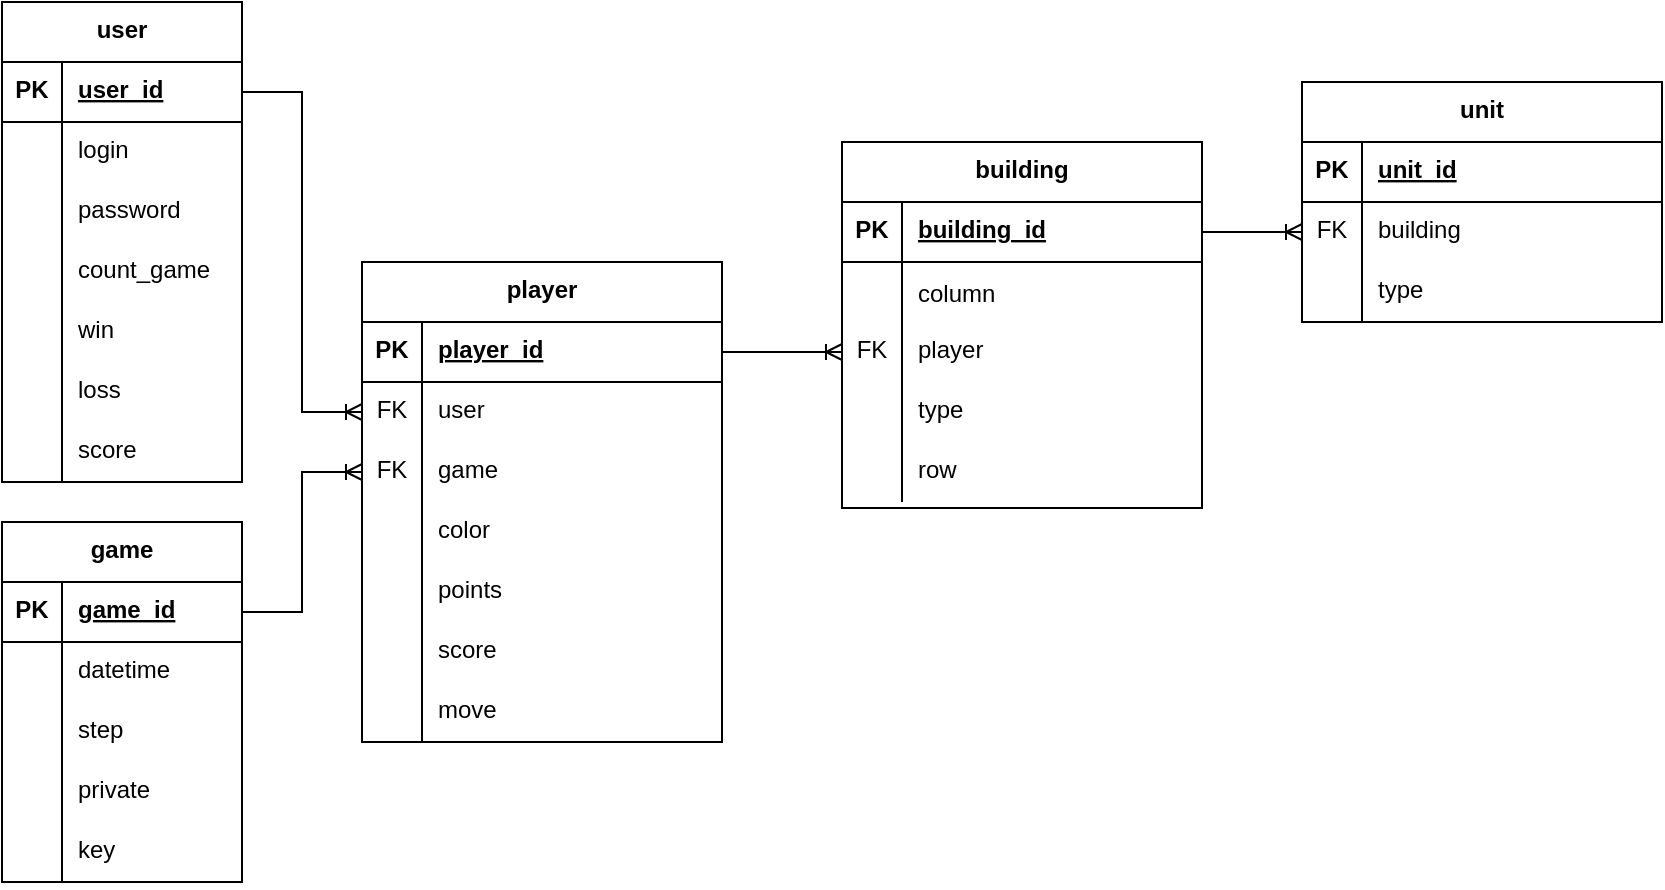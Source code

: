 <mxfile version="17.4.6" type="device"><diagram id="eS6NgSFx-jEWJWbhfvBl" name="Page-1"><mxGraphModel dx="2249" dy="1921" grid="1" gridSize="10" guides="1" tooltips="1" connect="1" arrows="1" fold="1" page="1" pageScale="1" pageWidth="827" pageHeight="1169" math="0" shadow="0"><root><mxCell id="0"/><mxCell id="1" parent="0"/><mxCell id="n8HT7WNMOY8VHERMJ5Rt-1" value="user" style="shape=table;startSize=30;container=1;collapsible=1;childLayout=tableLayout;fixedRows=1;rowLines=0;fontStyle=1;align=center;resizeLast=1;verticalAlign=top;" parent="1" vertex="1"><mxGeometry x="-350" y="-1140" width="120" height="240" as="geometry"/></mxCell><mxCell id="n8HT7WNMOY8VHERMJ5Rt-2" value="" style="shape=tableRow;horizontal=0;startSize=0;swimlaneHead=0;swimlaneBody=0;fillColor=none;collapsible=0;dropTarget=0;points=[[0,0.5],[1,0.5]];portConstraint=eastwest;top=0;left=0;right=0;bottom=1;verticalAlign=top;" parent="n8HT7WNMOY8VHERMJ5Rt-1" vertex="1"><mxGeometry y="30" width="120" height="30" as="geometry"/></mxCell><mxCell id="n8HT7WNMOY8VHERMJ5Rt-3" value="PK" style="shape=partialRectangle;connectable=0;fillColor=none;top=0;left=0;bottom=0;right=0;fontStyle=1;overflow=hidden;verticalAlign=top;" parent="n8HT7WNMOY8VHERMJ5Rt-2" vertex="1"><mxGeometry width="30" height="30" as="geometry"><mxRectangle width="30" height="30" as="alternateBounds"/></mxGeometry></mxCell><mxCell id="n8HT7WNMOY8VHERMJ5Rt-4" value="user_id" style="shape=partialRectangle;connectable=0;fillColor=none;top=0;left=0;bottom=0;right=0;align=left;spacingLeft=6;fontStyle=5;overflow=hidden;verticalAlign=top;" parent="n8HT7WNMOY8VHERMJ5Rt-2" vertex="1"><mxGeometry x="30" width="90" height="30" as="geometry"><mxRectangle width="90" height="30" as="alternateBounds"/></mxGeometry></mxCell><mxCell id="n8HT7WNMOY8VHERMJ5Rt-5" value="" style="shape=tableRow;horizontal=0;startSize=0;swimlaneHead=0;swimlaneBody=0;fillColor=none;collapsible=0;dropTarget=0;points=[[0,0.5],[1,0.5]];portConstraint=eastwest;top=0;left=0;right=0;bottom=0;verticalAlign=top;" parent="n8HT7WNMOY8VHERMJ5Rt-1" vertex="1"><mxGeometry y="60" width="120" height="30" as="geometry"/></mxCell><mxCell id="n8HT7WNMOY8VHERMJ5Rt-6" value="" style="shape=partialRectangle;connectable=0;fillColor=none;top=0;left=0;bottom=0;right=0;editable=1;overflow=hidden;verticalAlign=top;" parent="n8HT7WNMOY8VHERMJ5Rt-5" vertex="1"><mxGeometry width="30" height="30" as="geometry"><mxRectangle width="30" height="30" as="alternateBounds"/></mxGeometry></mxCell><mxCell id="n8HT7WNMOY8VHERMJ5Rt-7" value="login" style="shape=partialRectangle;connectable=0;fillColor=none;top=0;left=0;bottom=0;right=0;align=left;spacingLeft=6;overflow=hidden;verticalAlign=top;" parent="n8HT7WNMOY8VHERMJ5Rt-5" vertex="1"><mxGeometry x="30" width="90" height="30" as="geometry"><mxRectangle width="90" height="30" as="alternateBounds"/></mxGeometry></mxCell><mxCell id="n8HT7WNMOY8VHERMJ5Rt-33" value="" style="shape=tableRow;horizontal=0;startSize=0;swimlaneHead=0;swimlaneBody=0;fillColor=none;collapsible=0;dropTarget=0;points=[[0,0.5],[1,0.5]];portConstraint=eastwest;top=0;left=0;right=0;bottom=0;verticalAlign=top;" parent="n8HT7WNMOY8VHERMJ5Rt-1" vertex="1"><mxGeometry y="90" width="120" height="30" as="geometry"/></mxCell><mxCell id="n8HT7WNMOY8VHERMJ5Rt-34" value="" style="shape=partialRectangle;connectable=0;fillColor=none;top=0;left=0;bottom=0;right=0;editable=1;overflow=hidden;verticalAlign=top;" parent="n8HT7WNMOY8VHERMJ5Rt-33" vertex="1"><mxGeometry width="30" height="30" as="geometry"><mxRectangle width="30" height="30" as="alternateBounds"/></mxGeometry></mxCell><mxCell id="n8HT7WNMOY8VHERMJ5Rt-35" value="password" style="shape=partialRectangle;connectable=0;fillColor=none;top=0;left=0;bottom=0;right=0;align=left;spacingLeft=6;overflow=hidden;verticalAlign=top;" parent="n8HT7WNMOY8VHERMJ5Rt-33" vertex="1"><mxGeometry x="30" width="90" height="30" as="geometry"><mxRectangle width="90" height="30" as="alternateBounds"/></mxGeometry></mxCell><mxCell id="n8HT7WNMOY8VHERMJ5Rt-8" value="" style="shape=tableRow;horizontal=0;startSize=0;swimlaneHead=0;swimlaneBody=0;fillColor=none;collapsible=0;dropTarget=0;points=[[0,0.5],[1,0.5]];portConstraint=eastwest;top=0;left=0;right=0;bottom=0;verticalAlign=top;" parent="n8HT7WNMOY8VHERMJ5Rt-1" vertex="1"><mxGeometry y="120" width="120" height="30" as="geometry"/></mxCell><mxCell id="n8HT7WNMOY8VHERMJ5Rt-9" value="" style="shape=partialRectangle;connectable=0;fillColor=none;top=0;left=0;bottom=0;right=0;editable=1;overflow=hidden;verticalAlign=top;" parent="n8HT7WNMOY8VHERMJ5Rt-8" vertex="1"><mxGeometry width="30" height="30" as="geometry"><mxRectangle width="30" height="30" as="alternateBounds"/></mxGeometry></mxCell><mxCell id="n8HT7WNMOY8VHERMJ5Rt-10" value="count_game" style="shape=partialRectangle;connectable=0;fillColor=none;top=0;left=0;bottom=0;right=0;align=left;spacingLeft=6;overflow=hidden;verticalAlign=top;" parent="n8HT7WNMOY8VHERMJ5Rt-8" vertex="1"><mxGeometry x="30" width="90" height="30" as="geometry"><mxRectangle width="90" height="30" as="alternateBounds"/></mxGeometry></mxCell><mxCell id="n8HT7WNMOY8VHERMJ5Rt-11" value="" style="shape=tableRow;horizontal=0;startSize=0;swimlaneHead=0;swimlaneBody=0;fillColor=none;collapsible=0;dropTarget=0;points=[[0,0.5],[1,0.5]];portConstraint=eastwest;top=0;left=0;right=0;bottom=0;verticalAlign=top;" parent="n8HT7WNMOY8VHERMJ5Rt-1" vertex="1"><mxGeometry y="150" width="120" height="30" as="geometry"/></mxCell><mxCell id="n8HT7WNMOY8VHERMJ5Rt-12" value="" style="shape=partialRectangle;connectable=0;fillColor=none;top=0;left=0;bottom=0;right=0;editable=1;overflow=hidden;verticalAlign=top;" parent="n8HT7WNMOY8VHERMJ5Rt-11" vertex="1"><mxGeometry width="30" height="30" as="geometry"><mxRectangle width="30" height="30" as="alternateBounds"/></mxGeometry></mxCell><mxCell id="n8HT7WNMOY8VHERMJ5Rt-13" value="win" style="shape=partialRectangle;connectable=0;fillColor=none;top=0;left=0;bottom=0;right=0;align=left;spacingLeft=6;overflow=hidden;verticalAlign=top;" parent="n8HT7WNMOY8VHERMJ5Rt-11" vertex="1"><mxGeometry x="30" width="90" height="30" as="geometry"><mxRectangle width="90" height="30" as="alternateBounds"/></mxGeometry></mxCell><mxCell id="1nsWhUNd7yJ06APdbcT0-62" value="" style="shape=tableRow;horizontal=0;startSize=0;swimlaneHead=0;swimlaneBody=0;fillColor=none;collapsible=0;dropTarget=0;points=[[0,0.5],[1,0.5]];portConstraint=eastwest;top=0;left=0;right=0;bottom=0;verticalAlign=top;" parent="n8HT7WNMOY8VHERMJ5Rt-1" vertex="1"><mxGeometry y="180" width="120" height="30" as="geometry"/></mxCell><mxCell id="1nsWhUNd7yJ06APdbcT0-63" value="" style="shape=partialRectangle;connectable=0;fillColor=none;top=0;left=0;bottom=0;right=0;editable=1;overflow=hidden;verticalAlign=top;" parent="1nsWhUNd7yJ06APdbcT0-62" vertex="1"><mxGeometry width="30" height="30" as="geometry"><mxRectangle width="30" height="30" as="alternateBounds"/></mxGeometry></mxCell><mxCell id="1nsWhUNd7yJ06APdbcT0-64" value="loss" style="shape=partialRectangle;connectable=0;fillColor=none;top=0;left=0;bottom=0;right=0;align=left;spacingLeft=6;overflow=hidden;verticalAlign=top;" parent="1nsWhUNd7yJ06APdbcT0-62" vertex="1"><mxGeometry x="30" width="90" height="30" as="geometry"><mxRectangle width="90" height="30" as="alternateBounds"/></mxGeometry></mxCell><mxCell id="1nsWhUNd7yJ06APdbcT0-65" value="" style="shape=tableRow;horizontal=0;startSize=0;swimlaneHead=0;swimlaneBody=0;fillColor=none;collapsible=0;dropTarget=0;points=[[0,0.5],[1,0.5]];portConstraint=eastwest;top=0;left=0;right=0;bottom=0;verticalAlign=top;" parent="n8HT7WNMOY8VHERMJ5Rt-1" vertex="1"><mxGeometry y="210" width="120" height="30" as="geometry"/></mxCell><mxCell id="1nsWhUNd7yJ06APdbcT0-66" value="" style="shape=partialRectangle;connectable=0;fillColor=none;top=0;left=0;bottom=0;right=0;editable=1;overflow=hidden;verticalAlign=top;" parent="1nsWhUNd7yJ06APdbcT0-65" vertex="1"><mxGeometry width="30" height="30" as="geometry"><mxRectangle width="30" height="30" as="alternateBounds"/></mxGeometry></mxCell><mxCell id="1nsWhUNd7yJ06APdbcT0-67" value="score" style="shape=partialRectangle;connectable=0;fillColor=none;top=0;left=0;bottom=0;right=0;align=left;spacingLeft=6;overflow=hidden;verticalAlign=top;" parent="1nsWhUNd7yJ06APdbcT0-65" vertex="1"><mxGeometry x="30" width="90" height="30" as="geometry"><mxRectangle width="90" height="30" as="alternateBounds"/></mxGeometry></mxCell><mxCell id="n8HT7WNMOY8VHERMJ5Rt-36" value="game" style="shape=table;startSize=30;container=1;collapsible=1;childLayout=tableLayout;fixedRows=1;rowLines=0;fontStyle=1;align=center;resizeLast=1;verticalAlign=top;" parent="1" vertex="1"><mxGeometry x="-350" y="-880" width="120" height="180" as="geometry"><mxRectangle x="-310" y="-810" width="60" height="30" as="alternateBounds"/></mxGeometry></mxCell><mxCell id="n8HT7WNMOY8VHERMJ5Rt-37" value="" style="shape=tableRow;horizontal=0;startSize=0;swimlaneHead=0;swimlaneBody=0;fillColor=none;collapsible=0;dropTarget=0;points=[[0,0.5],[1,0.5]];portConstraint=eastwest;top=0;left=0;right=0;bottom=1;verticalAlign=top;" parent="n8HT7WNMOY8VHERMJ5Rt-36" vertex="1"><mxGeometry y="30" width="120" height="30" as="geometry"/></mxCell><mxCell id="n8HT7WNMOY8VHERMJ5Rt-38" value="PK" style="shape=partialRectangle;connectable=0;fillColor=none;top=0;left=0;bottom=0;right=0;fontStyle=1;overflow=hidden;verticalAlign=top;" parent="n8HT7WNMOY8VHERMJ5Rt-37" vertex="1"><mxGeometry width="30" height="30" as="geometry"><mxRectangle width="30" height="30" as="alternateBounds"/></mxGeometry></mxCell><mxCell id="n8HT7WNMOY8VHERMJ5Rt-39" value="game_id" style="shape=partialRectangle;connectable=0;fillColor=none;top=0;left=0;bottom=0;right=0;align=left;spacingLeft=6;fontStyle=5;overflow=hidden;verticalAlign=top;" parent="n8HT7WNMOY8VHERMJ5Rt-37" vertex="1"><mxGeometry x="30" width="90" height="30" as="geometry"><mxRectangle width="90" height="30" as="alternateBounds"/></mxGeometry></mxCell><mxCell id="n8HT7WNMOY8VHERMJ5Rt-43" value="" style="shape=tableRow;horizontal=0;startSize=0;swimlaneHead=0;swimlaneBody=0;fillColor=none;collapsible=0;dropTarget=0;points=[[0,0.5],[1,0.5]];portConstraint=eastwest;top=0;left=0;right=0;bottom=0;verticalAlign=top;" parent="n8HT7WNMOY8VHERMJ5Rt-36" vertex="1"><mxGeometry y="60" width="120" height="30" as="geometry"/></mxCell><mxCell id="n8HT7WNMOY8VHERMJ5Rt-44" value="" style="shape=partialRectangle;connectable=0;fillColor=none;top=0;left=0;bottom=0;right=0;editable=1;overflow=hidden;verticalAlign=top;" parent="n8HT7WNMOY8VHERMJ5Rt-43" vertex="1"><mxGeometry width="30" height="30" as="geometry"><mxRectangle width="30" height="30" as="alternateBounds"/></mxGeometry></mxCell><mxCell id="n8HT7WNMOY8VHERMJ5Rt-45" value="datetime" style="shape=partialRectangle;connectable=0;fillColor=none;top=0;left=0;bottom=0;right=0;align=left;spacingLeft=6;overflow=hidden;verticalAlign=top;" parent="n8HT7WNMOY8VHERMJ5Rt-43" vertex="1"><mxGeometry x="30" width="90" height="30" as="geometry"><mxRectangle width="90" height="30" as="alternateBounds"/></mxGeometry></mxCell><mxCell id="n8HT7WNMOY8VHERMJ5Rt-191" value="" style="shape=tableRow;horizontal=0;startSize=0;swimlaneHead=0;swimlaneBody=0;fillColor=none;collapsible=0;dropTarget=0;points=[[0,0.5],[1,0.5]];portConstraint=eastwest;top=0;left=0;right=0;bottom=0;verticalAlign=top;" parent="n8HT7WNMOY8VHERMJ5Rt-36" vertex="1"><mxGeometry y="90" width="120" height="30" as="geometry"/></mxCell><mxCell id="n8HT7WNMOY8VHERMJ5Rt-192" value="" style="shape=partialRectangle;connectable=0;fillColor=none;top=0;left=0;bottom=0;right=0;editable=1;overflow=hidden;verticalAlign=top;" parent="n8HT7WNMOY8VHERMJ5Rt-191" vertex="1"><mxGeometry width="30" height="30" as="geometry"><mxRectangle width="30" height="30" as="alternateBounds"/></mxGeometry></mxCell><mxCell id="n8HT7WNMOY8VHERMJ5Rt-193" value="step" style="shape=partialRectangle;connectable=0;fillColor=none;top=0;left=0;bottom=0;right=0;align=left;spacingLeft=6;overflow=hidden;verticalAlign=top;" parent="n8HT7WNMOY8VHERMJ5Rt-191" vertex="1"><mxGeometry x="30" width="90" height="30" as="geometry"><mxRectangle width="90" height="30" as="alternateBounds"/></mxGeometry></mxCell><mxCell id="n8HT7WNMOY8VHERMJ5Rt-40" value="" style="shape=tableRow;horizontal=0;startSize=0;swimlaneHead=0;swimlaneBody=0;fillColor=none;collapsible=0;dropTarget=0;points=[[0,0.5],[1,0.5]];portConstraint=eastwest;top=0;left=0;right=0;bottom=0;verticalAlign=top;" parent="n8HT7WNMOY8VHERMJ5Rt-36" vertex="1"><mxGeometry y="120" width="120" height="30" as="geometry"/></mxCell><mxCell id="n8HT7WNMOY8VHERMJ5Rt-41" value="" style="shape=partialRectangle;connectable=0;fillColor=none;top=0;left=0;bottom=0;right=0;editable=1;overflow=hidden;verticalAlign=top;" parent="n8HT7WNMOY8VHERMJ5Rt-40" vertex="1"><mxGeometry width="30" height="30" as="geometry"><mxRectangle width="30" height="30" as="alternateBounds"/></mxGeometry></mxCell><mxCell id="n8HT7WNMOY8VHERMJ5Rt-42" value="private" style="shape=partialRectangle;connectable=0;fillColor=none;top=0;left=0;bottom=0;right=0;align=left;spacingLeft=6;overflow=hidden;verticalAlign=top;" parent="n8HT7WNMOY8VHERMJ5Rt-40" vertex="1"><mxGeometry x="30" width="90" height="30" as="geometry"><mxRectangle width="90" height="30" as="alternateBounds"/></mxGeometry></mxCell><mxCell id="n8HT7WNMOY8VHERMJ5Rt-46" value="" style="shape=tableRow;horizontal=0;startSize=0;swimlaneHead=0;swimlaneBody=0;fillColor=none;collapsible=0;dropTarget=0;points=[[0,0.5],[1,0.5]];portConstraint=eastwest;top=0;left=0;right=0;bottom=0;verticalAlign=top;" parent="n8HT7WNMOY8VHERMJ5Rt-36" vertex="1"><mxGeometry y="150" width="120" height="30" as="geometry"/></mxCell><mxCell id="n8HT7WNMOY8VHERMJ5Rt-47" value="" style="shape=partialRectangle;connectable=0;fillColor=none;top=0;left=0;bottom=0;right=0;editable=1;overflow=hidden;verticalAlign=top;" parent="n8HT7WNMOY8VHERMJ5Rt-46" vertex="1"><mxGeometry width="30" height="30" as="geometry"><mxRectangle width="30" height="30" as="alternateBounds"/></mxGeometry></mxCell><mxCell id="n8HT7WNMOY8VHERMJ5Rt-48" value="key" style="shape=partialRectangle;connectable=0;fillColor=none;top=0;left=0;bottom=0;right=0;align=left;spacingLeft=6;overflow=hidden;verticalAlign=top;" parent="n8HT7WNMOY8VHERMJ5Rt-46" vertex="1"><mxGeometry x="30" width="90" height="30" as="geometry"><mxRectangle width="90" height="30" as="alternateBounds"/></mxGeometry></mxCell><mxCell id="n8HT7WNMOY8VHERMJ5Rt-62" value="player" style="shape=table;startSize=30;container=1;collapsible=1;childLayout=tableLayout;fixedRows=1;rowLines=0;fontStyle=1;align=center;resizeLast=1;verticalAlign=top;" parent="1" vertex="1"><mxGeometry x="-170" y="-1010" width="180" height="240" as="geometry"/></mxCell><mxCell id="n8HT7WNMOY8VHERMJ5Rt-63" value="" style="shape=tableRow;horizontal=0;startSize=0;swimlaneHead=0;swimlaneBody=0;fillColor=none;collapsible=0;dropTarget=0;points=[[0,0.5],[1,0.5]];portConstraint=eastwest;top=0;left=0;right=0;bottom=1;verticalAlign=top;" parent="n8HT7WNMOY8VHERMJ5Rt-62" vertex="1"><mxGeometry y="30" width="180" height="30" as="geometry"/></mxCell><mxCell id="n8HT7WNMOY8VHERMJ5Rt-64" value="PK" style="shape=partialRectangle;connectable=0;fillColor=none;top=0;left=0;bottom=0;right=0;fontStyle=1;overflow=hidden;verticalAlign=top;" parent="n8HT7WNMOY8VHERMJ5Rt-63" vertex="1"><mxGeometry width="30" height="30" as="geometry"><mxRectangle width="30" height="30" as="alternateBounds"/></mxGeometry></mxCell><mxCell id="n8HT7WNMOY8VHERMJ5Rt-65" value="player_id" style="shape=partialRectangle;connectable=0;fillColor=none;top=0;left=0;bottom=0;right=0;align=left;spacingLeft=6;fontStyle=5;overflow=hidden;verticalAlign=top;" parent="n8HT7WNMOY8VHERMJ5Rt-63" vertex="1"><mxGeometry x="30" width="150" height="30" as="geometry"><mxRectangle width="150" height="30" as="alternateBounds"/></mxGeometry></mxCell><mxCell id="n8HT7WNMOY8VHERMJ5Rt-66" value="" style="shape=tableRow;horizontal=0;startSize=0;swimlaneHead=0;swimlaneBody=0;fillColor=none;collapsible=0;dropTarget=0;points=[[0,0.5],[1,0.5]];portConstraint=eastwest;top=0;left=0;right=0;bottom=0;verticalAlign=top;" parent="n8HT7WNMOY8VHERMJ5Rt-62" vertex="1"><mxGeometry y="60" width="180" height="30" as="geometry"/></mxCell><mxCell id="n8HT7WNMOY8VHERMJ5Rt-67" value="FK" style="shape=partialRectangle;connectable=0;fillColor=none;top=0;left=0;bottom=0;right=0;editable=1;overflow=hidden;verticalAlign=top;" parent="n8HT7WNMOY8VHERMJ5Rt-66" vertex="1"><mxGeometry width="30" height="30" as="geometry"><mxRectangle width="30" height="30" as="alternateBounds"/></mxGeometry></mxCell><mxCell id="n8HT7WNMOY8VHERMJ5Rt-68" value="user" style="shape=partialRectangle;connectable=0;fillColor=none;top=0;left=0;bottom=0;right=0;align=left;spacingLeft=6;overflow=hidden;verticalAlign=top;" parent="n8HT7WNMOY8VHERMJ5Rt-66" vertex="1"><mxGeometry x="30" width="150" height="30" as="geometry"><mxRectangle width="150" height="30" as="alternateBounds"/></mxGeometry></mxCell><mxCell id="n8HT7WNMOY8VHERMJ5Rt-69" value="" style="shape=tableRow;horizontal=0;startSize=0;swimlaneHead=0;swimlaneBody=0;fillColor=none;collapsible=0;dropTarget=0;points=[[0,0.5],[1,0.5]];portConstraint=eastwest;top=0;left=0;right=0;bottom=0;verticalAlign=top;" parent="n8HT7WNMOY8VHERMJ5Rt-62" vertex="1"><mxGeometry y="90" width="180" height="30" as="geometry"/></mxCell><mxCell id="n8HT7WNMOY8VHERMJ5Rt-70" value="FK" style="shape=partialRectangle;connectable=0;fillColor=none;top=0;left=0;bottom=0;right=0;editable=1;overflow=hidden;verticalAlign=top;" parent="n8HT7WNMOY8VHERMJ5Rt-69" vertex="1"><mxGeometry width="30" height="30" as="geometry"><mxRectangle width="30" height="30" as="alternateBounds"/></mxGeometry></mxCell><mxCell id="n8HT7WNMOY8VHERMJ5Rt-71" value="game" style="shape=partialRectangle;connectable=0;fillColor=none;top=0;left=0;bottom=0;right=0;align=left;spacingLeft=6;overflow=hidden;verticalAlign=top;" parent="n8HT7WNMOY8VHERMJ5Rt-69" vertex="1"><mxGeometry x="30" width="150" height="30" as="geometry"><mxRectangle width="150" height="30" as="alternateBounds"/></mxGeometry></mxCell><mxCell id="n8HT7WNMOY8VHERMJ5Rt-75" value="" style="shape=tableRow;horizontal=0;startSize=0;swimlaneHead=0;swimlaneBody=0;fillColor=none;collapsible=0;dropTarget=0;points=[[0,0.5],[1,0.5]];portConstraint=eastwest;top=0;left=0;right=0;bottom=0;verticalAlign=top;" parent="n8HT7WNMOY8VHERMJ5Rt-62" vertex="1"><mxGeometry y="120" width="180" height="30" as="geometry"/></mxCell><mxCell id="n8HT7WNMOY8VHERMJ5Rt-76" value="" style="shape=partialRectangle;connectable=0;fillColor=none;top=0;left=0;bottom=0;right=0;editable=1;overflow=hidden;verticalAlign=top;" parent="n8HT7WNMOY8VHERMJ5Rt-75" vertex="1"><mxGeometry width="30" height="30" as="geometry"><mxRectangle width="30" height="30" as="alternateBounds"/></mxGeometry></mxCell><mxCell id="n8HT7WNMOY8VHERMJ5Rt-77" value="color" style="shape=partialRectangle;connectable=0;fillColor=none;top=0;left=0;bottom=0;right=0;align=left;spacingLeft=6;overflow=hidden;verticalAlign=top;" parent="n8HT7WNMOY8VHERMJ5Rt-75" vertex="1"><mxGeometry x="30" width="150" height="30" as="geometry"><mxRectangle width="150" height="30" as="alternateBounds"/></mxGeometry></mxCell><mxCell id="1nsWhUNd7yJ06APdbcT0-56" value="" style="shape=tableRow;horizontal=0;startSize=0;swimlaneHead=0;swimlaneBody=0;fillColor=none;collapsible=0;dropTarget=0;points=[[0,0.5],[1,0.5]];portConstraint=eastwest;top=0;left=0;right=0;bottom=0;verticalAlign=top;" parent="n8HT7WNMOY8VHERMJ5Rt-62" vertex="1"><mxGeometry y="150" width="180" height="30" as="geometry"/></mxCell><mxCell id="1nsWhUNd7yJ06APdbcT0-57" value="" style="shape=partialRectangle;connectable=0;fillColor=none;top=0;left=0;bottom=0;right=0;editable=1;overflow=hidden;verticalAlign=top;" parent="1nsWhUNd7yJ06APdbcT0-56" vertex="1"><mxGeometry width="30" height="30" as="geometry"><mxRectangle width="30" height="30" as="alternateBounds"/></mxGeometry></mxCell><mxCell id="1nsWhUNd7yJ06APdbcT0-58" value="points" style="shape=partialRectangle;connectable=0;fillColor=none;top=0;left=0;bottom=0;right=0;align=left;spacingLeft=6;overflow=hidden;verticalAlign=top;" parent="1nsWhUNd7yJ06APdbcT0-56" vertex="1"><mxGeometry x="30" width="150" height="30" as="geometry"><mxRectangle width="150" height="30" as="alternateBounds"/></mxGeometry></mxCell><mxCell id="1nsWhUNd7yJ06APdbcT0-59" value="" style="shape=tableRow;horizontal=0;startSize=0;swimlaneHead=0;swimlaneBody=0;fillColor=none;collapsible=0;dropTarget=0;points=[[0,0.5],[1,0.5]];portConstraint=eastwest;top=0;left=0;right=0;bottom=0;verticalAlign=top;" parent="n8HT7WNMOY8VHERMJ5Rt-62" vertex="1"><mxGeometry y="180" width="180" height="30" as="geometry"/></mxCell><mxCell id="1nsWhUNd7yJ06APdbcT0-60" value="" style="shape=partialRectangle;connectable=0;fillColor=none;top=0;left=0;bottom=0;right=0;editable=1;overflow=hidden;verticalAlign=top;" parent="1nsWhUNd7yJ06APdbcT0-59" vertex="1"><mxGeometry width="30" height="30" as="geometry"><mxRectangle width="30" height="30" as="alternateBounds"/></mxGeometry></mxCell><mxCell id="1nsWhUNd7yJ06APdbcT0-61" value="score" style="shape=partialRectangle;connectable=0;fillColor=none;top=0;left=0;bottom=0;right=0;align=left;spacingLeft=6;overflow=hidden;verticalAlign=top;" parent="1nsWhUNd7yJ06APdbcT0-59" vertex="1"><mxGeometry x="30" width="150" height="30" as="geometry"><mxRectangle width="150" height="30" as="alternateBounds"/></mxGeometry></mxCell><mxCell id="puqgGoptC8N_cWAHMoqJ-1" value="" style="shape=tableRow;horizontal=0;startSize=0;swimlaneHead=0;swimlaneBody=0;fillColor=none;collapsible=0;dropTarget=0;points=[[0,0.5],[1,0.5]];portConstraint=eastwest;top=0;left=0;right=0;bottom=0;verticalAlign=top;" vertex="1" parent="n8HT7WNMOY8VHERMJ5Rt-62"><mxGeometry y="210" width="180" height="30" as="geometry"/></mxCell><mxCell id="puqgGoptC8N_cWAHMoqJ-2" value="" style="shape=partialRectangle;connectable=0;fillColor=none;top=0;left=0;bottom=0;right=0;editable=1;overflow=hidden;verticalAlign=top;" vertex="1" parent="puqgGoptC8N_cWAHMoqJ-1"><mxGeometry width="30" height="30" as="geometry"><mxRectangle width="30" height="30" as="alternateBounds"/></mxGeometry></mxCell><mxCell id="puqgGoptC8N_cWAHMoqJ-3" value="move" style="shape=partialRectangle;connectable=0;fillColor=none;top=0;left=0;bottom=0;right=0;align=left;spacingLeft=6;overflow=hidden;verticalAlign=top;" vertex="1" parent="puqgGoptC8N_cWAHMoqJ-1"><mxGeometry x="30" width="150" height="30" as="geometry"><mxRectangle width="150" height="30" as="alternateBounds"/></mxGeometry></mxCell><mxCell id="1nsWhUNd7yJ06APdbcT0-1" value="" style="edgeStyle=entityRelationEdgeStyle;fontSize=12;html=1;endArrow=ERoneToMany;rounded=0;verticalAlign=top;" parent="1" source="n8HT7WNMOY8VHERMJ5Rt-2" target="n8HT7WNMOY8VHERMJ5Rt-66" edge="1"><mxGeometry width="100" height="100" relative="1" as="geometry"><mxPoint x="90" y="-200" as="sourcePoint"/><mxPoint x="510" y="-290" as="targetPoint"/></mxGeometry></mxCell><mxCell id="1nsWhUNd7yJ06APdbcT0-2" value="" style="edgeStyle=entityRelationEdgeStyle;fontSize=12;html=1;endArrow=ERoneToMany;rounded=0;verticalAlign=top;" parent="1" source="n8HT7WNMOY8VHERMJ5Rt-37" target="n8HT7WNMOY8VHERMJ5Rt-69" edge="1"><mxGeometry width="100" height="100" relative="1" as="geometry"><mxPoint x="460" y="-250" as="sourcePoint"/><mxPoint x="570" y="-230" as="targetPoint"/></mxGeometry></mxCell><mxCell id="1nsWhUNd7yJ06APdbcT0-3" value="building" style="shape=table;startSize=30;container=1;collapsible=1;childLayout=tableLayout;fixedRows=1;rowLines=0;fontStyle=1;align=center;resizeLast=1;verticalAlign=top;" parent="1" vertex="1"><mxGeometry x="70" y="-1070" width="180" height="183" as="geometry"/></mxCell><mxCell id="1nsWhUNd7yJ06APdbcT0-4" value="" style="shape=tableRow;horizontal=0;startSize=0;swimlaneHead=0;swimlaneBody=0;fillColor=none;collapsible=0;dropTarget=0;points=[[0,0.5],[1,0.5]];portConstraint=eastwest;top=0;left=0;right=0;bottom=1;verticalAlign=top;" parent="1nsWhUNd7yJ06APdbcT0-3" vertex="1"><mxGeometry y="30" width="180" height="30" as="geometry"/></mxCell><mxCell id="1nsWhUNd7yJ06APdbcT0-5" value="PK" style="shape=partialRectangle;connectable=0;fillColor=none;top=0;left=0;bottom=0;right=0;fontStyle=1;overflow=hidden;verticalAlign=top;" parent="1nsWhUNd7yJ06APdbcT0-4" vertex="1"><mxGeometry width="30" height="30" as="geometry"><mxRectangle width="30" height="30" as="alternateBounds"/></mxGeometry></mxCell><mxCell id="1nsWhUNd7yJ06APdbcT0-6" value="building_id" style="shape=partialRectangle;connectable=0;fillColor=none;top=0;left=0;bottom=0;right=0;align=left;spacingLeft=6;fontStyle=5;overflow=hidden;verticalAlign=top;" parent="1nsWhUNd7yJ06APdbcT0-4" vertex="1"><mxGeometry x="30" width="150" height="30" as="geometry"><mxRectangle width="150" height="30" as="alternateBounds"/></mxGeometry></mxCell><mxCell id="1nsWhUNd7yJ06APdbcT0-47" value="" style="shape=tableRow;horizontal=0;startSize=0;swimlaneHead=0;swimlaneBody=0;fillColor=none;collapsible=0;dropTarget=0;points=[[0,0.5],[1,0.5]];portConstraint=eastwest;top=0;left=0;right=0;bottom=0;" parent="1nsWhUNd7yJ06APdbcT0-3" vertex="1"><mxGeometry y="60" width="180" height="30" as="geometry"/></mxCell><mxCell id="1nsWhUNd7yJ06APdbcT0-48" value="" style="shape=partialRectangle;connectable=0;fillColor=none;top=0;left=0;bottom=0;right=0;editable=1;overflow=hidden;" parent="1nsWhUNd7yJ06APdbcT0-47" vertex="1"><mxGeometry width="30" height="30" as="geometry"><mxRectangle width="30" height="30" as="alternateBounds"/></mxGeometry></mxCell><mxCell id="1nsWhUNd7yJ06APdbcT0-49" value="column" style="shape=partialRectangle;connectable=0;fillColor=none;top=0;left=0;bottom=0;right=0;align=left;spacingLeft=6;overflow=hidden;" parent="1nsWhUNd7yJ06APdbcT0-47" vertex="1"><mxGeometry x="30" width="150" height="30" as="geometry"><mxRectangle width="150" height="30" as="alternateBounds"/></mxGeometry></mxCell><mxCell id="1nsWhUNd7yJ06APdbcT0-10" value="" style="shape=tableRow;horizontal=0;startSize=0;swimlaneHead=0;swimlaneBody=0;fillColor=none;collapsible=0;dropTarget=0;points=[[0,0.5],[1,0.5]];portConstraint=eastwest;top=0;left=0;right=0;bottom=0;verticalAlign=top;" parent="1nsWhUNd7yJ06APdbcT0-3" vertex="1"><mxGeometry y="90" width="180" height="30" as="geometry"/></mxCell><mxCell id="1nsWhUNd7yJ06APdbcT0-11" value="FK" style="shape=partialRectangle;connectable=0;fillColor=none;top=0;left=0;bottom=0;right=0;editable=1;overflow=hidden;verticalAlign=top;" parent="1nsWhUNd7yJ06APdbcT0-10" vertex="1"><mxGeometry width="30" height="30" as="geometry"><mxRectangle width="30" height="30" as="alternateBounds"/></mxGeometry></mxCell><mxCell id="1nsWhUNd7yJ06APdbcT0-12" value="player" style="shape=partialRectangle;connectable=0;fillColor=none;top=0;left=0;bottom=0;right=0;align=left;spacingLeft=6;overflow=hidden;verticalAlign=top;" parent="1nsWhUNd7yJ06APdbcT0-10" vertex="1"><mxGeometry x="30" width="150" height="30" as="geometry"><mxRectangle width="150" height="30" as="alternateBounds"/></mxGeometry></mxCell><mxCell id="1nsWhUNd7yJ06APdbcT0-13" value="" style="shape=tableRow;horizontal=0;startSize=0;swimlaneHead=0;swimlaneBody=0;fillColor=none;collapsible=0;dropTarget=0;points=[[0,0.5],[1,0.5]];portConstraint=eastwest;top=0;left=0;right=0;bottom=0;verticalAlign=top;" parent="1nsWhUNd7yJ06APdbcT0-3" vertex="1"><mxGeometry y="120" width="180" height="30" as="geometry"/></mxCell><mxCell id="1nsWhUNd7yJ06APdbcT0-14" value="" style="shape=partialRectangle;connectable=0;fillColor=none;top=0;left=0;bottom=0;right=0;editable=1;overflow=hidden;verticalAlign=top;" parent="1nsWhUNd7yJ06APdbcT0-13" vertex="1"><mxGeometry width="30" height="30" as="geometry"><mxRectangle width="30" height="30" as="alternateBounds"/></mxGeometry></mxCell><mxCell id="1nsWhUNd7yJ06APdbcT0-15" value="type" style="shape=partialRectangle;connectable=0;fillColor=none;top=0;left=0;bottom=0;right=0;align=left;spacingLeft=6;overflow=hidden;verticalAlign=top;" parent="1nsWhUNd7yJ06APdbcT0-13" vertex="1"><mxGeometry x="30" width="150" height="30" as="geometry"><mxRectangle width="150" height="30" as="alternateBounds"/></mxGeometry></mxCell><mxCell id="1nsWhUNd7yJ06APdbcT0-44" value="" style="shape=tableRow;horizontal=0;startSize=0;swimlaneHead=0;swimlaneBody=0;fillColor=none;collapsible=0;dropTarget=0;points=[[0,0.5],[1,0.5]];portConstraint=eastwest;top=0;left=0;right=0;bottom=0;verticalAlign=top;" parent="1nsWhUNd7yJ06APdbcT0-3" vertex="1"><mxGeometry y="150" width="180" height="30" as="geometry"/></mxCell><mxCell id="1nsWhUNd7yJ06APdbcT0-45" value="" style="shape=partialRectangle;connectable=0;fillColor=none;top=0;left=0;bottom=0;right=0;editable=1;overflow=hidden;verticalAlign=top;" parent="1nsWhUNd7yJ06APdbcT0-44" vertex="1"><mxGeometry width="30" height="30" as="geometry"><mxRectangle width="30" height="30" as="alternateBounds"/></mxGeometry></mxCell><mxCell id="1nsWhUNd7yJ06APdbcT0-46" value="row" style="shape=partialRectangle;connectable=0;fillColor=none;top=0;left=0;bottom=0;right=0;align=left;spacingLeft=6;overflow=hidden;verticalAlign=top;" parent="1nsWhUNd7yJ06APdbcT0-44" vertex="1"><mxGeometry x="30" width="150" height="30" as="geometry"><mxRectangle width="150" height="30" as="alternateBounds"/></mxGeometry></mxCell><mxCell id="1nsWhUNd7yJ06APdbcT0-17" value="unit" style="shape=table;startSize=30;container=1;collapsible=1;childLayout=tableLayout;fixedRows=1;rowLines=0;fontStyle=1;align=center;resizeLast=1;verticalAlign=top;" parent="1" vertex="1"><mxGeometry x="300" y="-1100" width="180" height="120" as="geometry"/></mxCell><mxCell id="1nsWhUNd7yJ06APdbcT0-18" value="" style="shape=tableRow;horizontal=0;startSize=0;swimlaneHead=0;swimlaneBody=0;fillColor=none;collapsible=0;dropTarget=0;points=[[0,0.5],[1,0.5]];portConstraint=eastwest;top=0;left=0;right=0;bottom=1;verticalAlign=top;" parent="1nsWhUNd7yJ06APdbcT0-17" vertex="1"><mxGeometry y="30" width="180" height="30" as="geometry"/></mxCell><mxCell id="1nsWhUNd7yJ06APdbcT0-19" value="PK" style="shape=partialRectangle;connectable=0;fillColor=none;top=0;left=0;bottom=0;right=0;fontStyle=1;overflow=hidden;verticalAlign=top;" parent="1nsWhUNd7yJ06APdbcT0-18" vertex="1"><mxGeometry width="30" height="30" as="geometry"><mxRectangle width="30" height="30" as="alternateBounds"/></mxGeometry></mxCell><mxCell id="1nsWhUNd7yJ06APdbcT0-20" value="unit_id" style="shape=partialRectangle;connectable=0;fillColor=none;top=0;left=0;bottom=0;right=0;align=left;spacingLeft=6;fontStyle=5;overflow=hidden;verticalAlign=top;" parent="1nsWhUNd7yJ06APdbcT0-18" vertex="1"><mxGeometry x="30" width="150" height="30" as="geometry"><mxRectangle width="150" height="30" as="alternateBounds"/></mxGeometry></mxCell><mxCell id="1nsWhUNd7yJ06APdbcT0-27" value="" style="shape=tableRow;horizontal=0;startSize=0;swimlaneHead=0;swimlaneBody=0;fillColor=none;collapsible=0;dropTarget=0;points=[[0,0.5],[1,0.5]];portConstraint=eastwest;top=0;left=0;right=0;bottom=0;verticalAlign=top;" parent="1nsWhUNd7yJ06APdbcT0-17" vertex="1"><mxGeometry y="60" width="180" height="30" as="geometry"/></mxCell><mxCell id="1nsWhUNd7yJ06APdbcT0-28" value="FK" style="shape=partialRectangle;connectable=0;fillColor=none;top=0;left=0;bottom=0;right=0;editable=1;overflow=hidden;verticalAlign=top;" parent="1nsWhUNd7yJ06APdbcT0-27" vertex="1"><mxGeometry width="30" height="30" as="geometry"><mxRectangle width="30" height="30" as="alternateBounds"/></mxGeometry></mxCell><mxCell id="1nsWhUNd7yJ06APdbcT0-29" value="building" style="shape=partialRectangle;connectable=0;fillColor=none;top=0;left=0;bottom=0;right=0;align=left;spacingLeft=6;overflow=hidden;verticalAlign=top;" parent="1nsWhUNd7yJ06APdbcT0-27" vertex="1"><mxGeometry x="30" width="150" height="30" as="geometry"><mxRectangle width="150" height="30" as="alternateBounds"/></mxGeometry></mxCell><mxCell id="1nsWhUNd7yJ06APdbcT0-50" value="" style="shape=tableRow;horizontal=0;startSize=0;swimlaneHead=0;swimlaneBody=0;fillColor=none;collapsible=0;dropTarget=0;points=[[0,0.5],[1,0.5]];portConstraint=eastwest;top=0;left=0;right=0;bottom=0;verticalAlign=top;" parent="1nsWhUNd7yJ06APdbcT0-17" vertex="1"><mxGeometry y="90" width="180" height="30" as="geometry"/></mxCell><mxCell id="1nsWhUNd7yJ06APdbcT0-51" value="" style="shape=partialRectangle;connectable=0;fillColor=none;top=0;left=0;bottom=0;right=0;editable=1;overflow=hidden;verticalAlign=top;" parent="1nsWhUNd7yJ06APdbcT0-50" vertex="1"><mxGeometry width="30" height="30" as="geometry"><mxRectangle width="30" height="30" as="alternateBounds"/></mxGeometry></mxCell><mxCell id="1nsWhUNd7yJ06APdbcT0-52" value="type" style="shape=partialRectangle;connectable=0;fillColor=none;top=0;left=0;bottom=0;right=0;align=left;spacingLeft=6;overflow=hidden;verticalAlign=top;" parent="1nsWhUNd7yJ06APdbcT0-50" vertex="1"><mxGeometry x="30" width="150" height="30" as="geometry"><mxRectangle width="150" height="30" as="alternateBounds"/></mxGeometry></mxCell><mxCell id="1nsWhUNd7yJ06APdbcT0-30" value="" style="edgeStyle=entityRelationEdgeStyle;fontSize=12;html=1;endArrow=ERoneToMany;rounded=0;verticalAlign=top;" parent="1" source="n8HT7WNMOY8VHERMJ5Rt-63" target="1nsWhUNd7yJ06APdbcT0-10" edge="1"><mxGeometry width="100" height="100" relative="1" as="geometry"><mxPoint x="390" y="-80" as="sourcePoint"/><mxPoint x="490" y="-180" as="targetPoint"/></mxGeometry></mxCell><mxCell id="1nsWhUNd7yJ06APdbcT0-55" value="" style="edgeStyle=entityRelationEdgeStyle;fontSize=12;html=1;endArrow=ERoneToMany;rounded=0;verticalAlign=top;" parent="1" source="1nsWhUNd7yJ06APdbcT0-4" target="1nsWhUNd7yJ06APdbcT0-27" edge="1"><mxGeometry width="100" height="100" relative="1" as="geometry"><mxPoint x="390" y="-80" as="sourcePoint"/><mxPoint x="490" y="-180" as="targetPoint"/></mxGeometry></mxCell></root></mxGraphModel></diagram></mxfile>